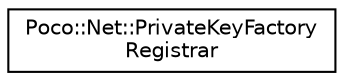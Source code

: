 digraph "Graphical Class Hierarchy"
{
 // LATEX_PDF_SIZE
  edge [fontname="Helvetica",fontsize="10",labelfontname="Helvetica",labelfontsize="10"];
  node [fontname="Helvetica",fontsize="10",shape=record];
  rankdir="LR";
  Node0 [label="Poco::Net::PrivateKeyFactory\lRegistrar",height=0.2,width=0.4,color="black", fillcolor="white", style="filled",URL="$classPoco_1_1Net_1_1PrivateKeyFactoryRegistrar.html",tooltip=" "];
}
